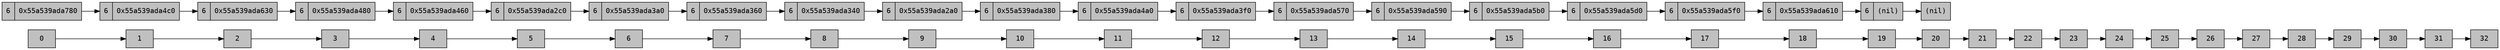digraph G
{
  rankdir=LR
  node
  [
    fontname=Monospace
    shape=record
    style=filled
    fillcolor=grey
  ];
  "0" -> "1"  "1" -> "2"  "2" -> "3"  "3" -> "4"  "4" -> "5"  "5" -> "6"  "6" -> "7"  "0x55a539ada7a0"[label="{{6}|{0x55a539ada780}}"];   "0x55a539ada7a0" -> "0x55a539ada780"  "0x55a539ada780"[label="{{6}|{0x55a539ada4c0}}"];   "0x55a539ada780" -> "0x55a539ada4c0"  "0x55a539ada4c0"[label="{{6}|{0x55a539ada630}}"];   "0x55a539ada4c0" -> "0x55a539ada630"  "0x55a539ada630"[label="{{6}|{0x55a539ada480}}"];   "0x55a539ada630" -> "0x55a539ada480"  "0x55a539ada480"[label="{{6}|{0x55a539ada460}}"];   "0x55a539ada480" -> "0x55a539ada460"  "0x55a539ada460"[label="{{6}|{0x55a539ada2c0}}"];   "0x55a539ada460" -> "0x55a539ada2c0"  "0x55a539ada2c0"[label="{{6}|{0x55a539ada3a0}}"];   "0x55a539ada2c0" -> "0x55a539ada3a0"  "0x55a539ada3a0"[label="{{6}|{0x55a539ada360}}"];   "0x55a539ada3a0" -> "0x55a539ada360"  "0x55a539ada360"[label="{{6}|{0x55a539ada340}}"];   "0x55a539ada360" -> "0x55a539ada340"  "0x55a539ada340"[label="{{6}|{0x55a539ada2a0}}"];   "0x55a539ada340" -> "0x55a539ada2a0"  "0x55a539ada2a0"[label="{{6}|{0x55a539ada380}}"];   "0x55a539ada2a0" -> "0x55a539ada380"  "0x55a539ada380"[label="{{6}|{0x55a539ada4a0}}"];   "0x55a539ada380" -> "0x55a539ada4a0"  "0x55a539ada4a0"[label="{{6}|{0x55a539ada3f0}}"];   "0x55a539ada4a0" -> "0x55a539ada3f0"  "0x55a539ada3f0"[label="{{6}|{0x55a539ada570}}"];   "0x55a539ada3f0" -> "0x55a539ada570"  "0x55a539ada570"[label="{{6}|{0x55a539ada590}}"];   "0x55a539ada570" -> "0x55a539ada590"  "0x55a539ada590"[label="{{6}|{0x55a539ada5b0}}"];   "0x55a539ada590" -> "0x55a539ada5b0"  "0x55a539ada5b0"[label="{{6}|{0x55a539ada5d0}}"];   "0x55a539ada5b0" -> "0x55a539ada5d0"  "0x55a539ada5d0"[label="{{6}|{0x55a539ada5f0}}"];   "0x55a539ada5d0" -> "0x55a539ada5f0"  "0x55a539ada5f0"[label="{{6}|{0x55a539ada610}}"];   "0x55a539ada5f0" -> "0x55a539ada610"  "0x55a539ada610"[label="{{6}|{(nil)}}"];   "0x55a539ada610" -> "(nil)"  "7" -> "8"  "8" -> "9"  "9" -> "10"  "10" -> "11"  "11" -> "12"  "12" -> "13"  "13" -> "14"  "14" -> "15"  "15" -> "16"  "16" -> "17"  "17" -> "18"  "18" -> "19"  "19" -> "20"  "20" -> "21"  "21" -> "22"  "22" -> "23"  "23" -> "24"  "24" -> "25"  "25" -> "26"  "26" -> "27"  "27" -> "28"  "28" -> "29"  "29" -> "30"  "30" -> "31"  "31" -> "32"}
